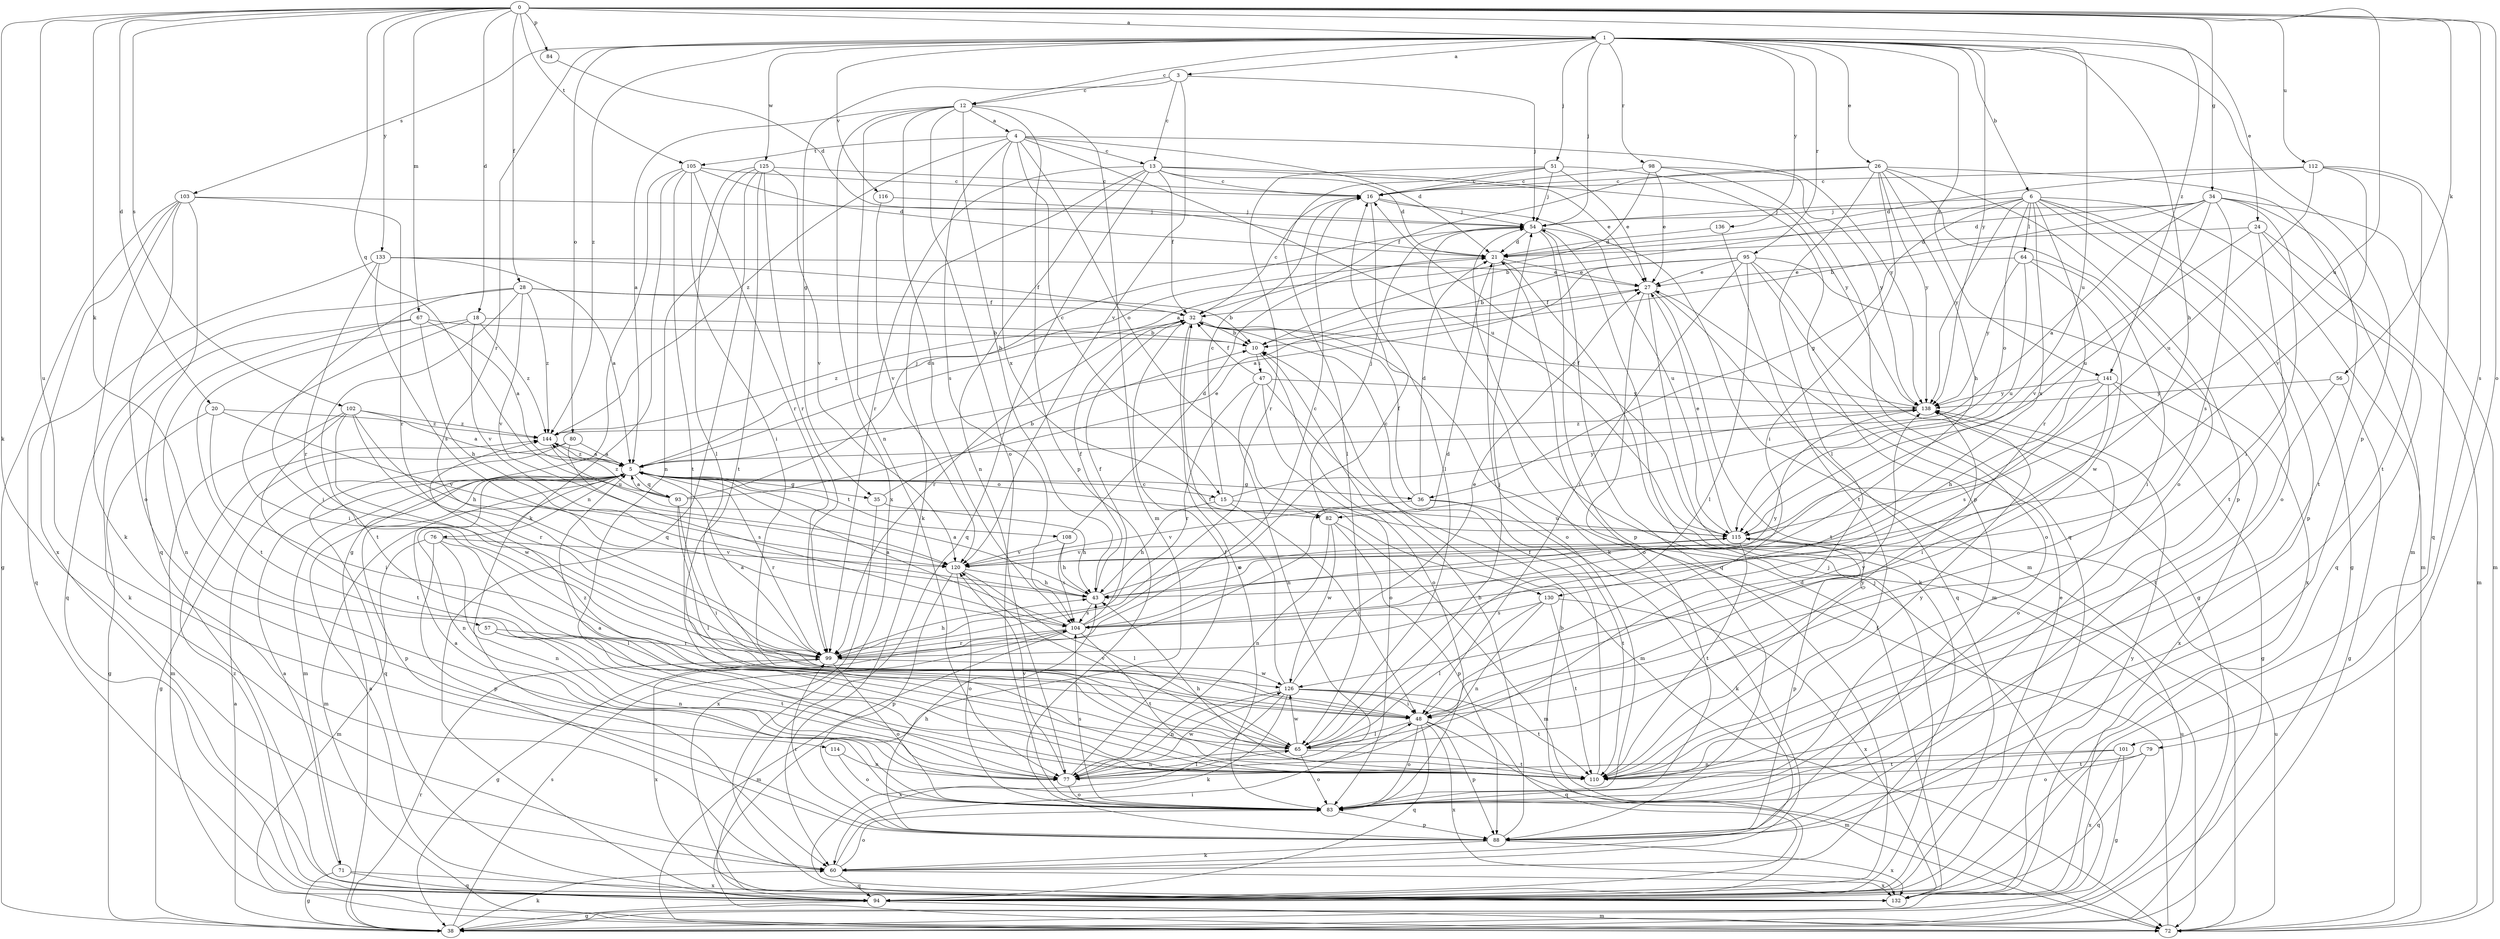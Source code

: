 strict digraph  {
0;
1;
3;
4;
5;
6;
10;
12;
13;
15;
16;
18;
20;
21;
24;
26;
27;
28;
32;
34;
35;
36;
38;
43;
47;
48;
51;
54;
56;
57;
60;
64;
65;
67;
71;
72;
76;
77;
79;
80;
82;
83;
84;
88;
93;
94;
95;
98;
99;
101;
102;
103;
104;
105;
108;
110;
112;
114;
115;
116;
120;
125;
126;
130;
132;
133;
136;
138;
141;
144;
0 -> 1  [label=a];
0 -> 18  [label=d];
0 -> 20  [label=d];
0 -> 28  [label=f];
0 -> 34  [label=g];
0 -> 56  [label=k];
0 -> 57  [label=k];
0 -> 60  [label=k];
0 -> 67  [label=m];
0 -> 79  [label=o];
0 -> 84  [label=p];
0 -> 93  [label=q];
0 -> 101  [label=s];
0 -> 102  [label=s];
0 -> 105  [label=t];
0 -> 112  [label=u];
0 -> 114  [label=u];
0 -> 115  [label=u];
0 -> 133  [label=y];
0 -> 141  [label=z];
1 -> 3  [label=a];
1 -> 6  [label=b];
1 -> 12  [label=c];
1 -> 24  [label=e];
1 -> 26  [label=e];
1 -> 43  [label=h];
1 -> 51  [label=j];
1 -> 54  [label=j];
1 -> 80  [label=o];
1 -> 88  [label=p];
1 -> 95  [label=r];
1 -> 98  [label=r];
1 -> 99  [label=r];
1 -> 103  [label=s];
1 -> 115  [label=u];
1 -> 116  [label=v];
1 -> 125  [label=w];
1 -> 136  [label=y];
1 -> 138  [label=y];
1 -> 141  [label=z];
1 -> 144  [label=z];
3 -> 12  [label=c];
3 -> 13  [label=c];
3 -> 35  [label=g];
3 -> 54  [label=j];
3 -> 120  [label=v];
4 -> 13  [label=c];
4 -> 15  [label=c];
4 -> 21  [label=d];
4 -> 82  [label=o];
4 -> 104  [label=s];
4 -> 105  [label=t];
4 -> 115  [label=u];
4 -> 130  [label=x];
4 -> 138  [label=y];
4 -> 144  [label=z];
5 -> 15  [label=c];
5 -> 21  [label=d];
5 -> 35  [label=g];
5 -> 36  [label=g];
5 -> 71  [label=m];
5 -> 72  [label=m];
5 -> 76  [label=n];
5 -> 77  [label=n];
5 -> 82  [label=o];
5 -> 88  [label=p];
5 -> 93  [label=q];
5 -> 99  [label=r];
5 -> 108  [label=t];
5 -> 144  [label=z];
6 -> 10  [label=b];
6 -> 36  [label=g];
6 -> 38  [label=g];
6 -> 54  [label=j];
6 -> 64  [label=l];
6 -> 72  [label=m];
6 -> 82  [label=o];
6 -> 83  [label=o];
6 -> 88  [label=p];
6 -> 99  [label=r];
6 -> 130  [label=x];
6 -> 138  [label=y];
10 -> 47  [label=i];
10 -> 83  [label=o];
12 -> 4  [label=a];
12 -> 5  [label=a];
12 -> 43  [label=h];
12 -> 72  [label=m];
12 -> 77  [label=n];
12 -> 83  [label=o];
12 -> 88  [label=p];
12 -> 104  [label=s];
12 -> 132  [label=x];
13 -> 16  [label=c];
13 -> 21  [label=d];
13 -> 27  [label=e];
13 -> 32  [label=f];
13 -> 60  [label=k];
13 -> 77  [label=n];
13 -> 94  [label=q];
13 -> 99  [label=r];
13 -> 138  [label=y];
15 -> 16  [label=c];
15 -> 43  [label=h];
15 -> 48  [label=i];
15 -> 115  [label=u];
15 -> 138  [label=y];
16 -> 54  [label=j];
16 -> 65  [label=l];
16 -> 72  [label=m];
18 -> 10  [label=b];
18 -> 48  [label=i];
18 -> 110  [label=t];
18 -> 120  [label=v];
18 -> 144  [label=z];
20 -> 38  [label=g];
20 -> 48  [label=i];
20 -> 120  [label=v];
20 -> 144  [label=z];
21 -> 27  [label=e];
21 -> 72  [label=m];
21 -> 83  [label=o];
24 -> 21  [label=d];
24 -> 72  [label=m];
24 -> 94  [label=q];
24 -> 110  [label=t];
24 -> 120  [label=v];
26 -> 16  [label=c];
26 -> 32  [label=f];
26 -> 43  [label=h];
26 -> 48  [label=i];
26 -> 65  [label=l];
26 -> 72  [label=m];
26 -> 83  [label=o];
26 -> 88  [label=p];
26 -> 138  [label=y];
27 -> 32  [label=f];
27 -> 60  [label=k];
27 -> 83  [label=o];
27 -> 94  [label=q];
27 -> 110  [label=t];
28 -> 10  [label=b];
28 -> 32  [label=f];
28 -> 48  [label=i];
28 -> 94  [label=q];
28 -> 110  [label=t];
28 -> 120  [label=v];
28 -> 144  [label=z];
32 -> 10  [label=b];
32 -> 16  [label=c];
32 -> 83  [label=o];
32 -> 99  [label=r];
32 -> 144  [label=z];
34 -> 5  [label=a];
34 -> 10  [label=b];
34 -> 21  [label=d];
34 -> 48  [label=i];
34 -> 54  [label=j];
34 -> 72  [label=m];
34 -> 104  [label=s];
34 -> 110  [label=t];
34 -> 115  [label=u];
35 -> 10  [label=b];
35 -> 43  [label=h];
35 -> 132  [label=x];
36 -> 21  [label=d];
36 -> 32  [label=f];
36 -> 60  [label=k];
36 -> 110  [label=t];
36 -> 120  [label=v];
38 -> 5  [label=a];
38 -> 54  [label=j];
38 -> 60  [label=k];
38 -> 99  [label=r];
38 -> 104  [label=s];
38 -> 115  [label=u];
43 -> 5  [label=a];
43 -> 32  [label=f];
43 -> 104  [label=s];
43 -> 115  [label=u];
47 -> 32  [label=f];
47 -> 72  [label=m];
47 -> 77  [label=n];
47 -> 83  [label=o];
47 -> 99  [label=r];
47 -> 138  [label=y];
48 -> 65  [label=l];
48 -> 72  [label=m];
48 -> 83  [label=o];
48 -> 88  [label=p];
48 -> 94  [label=q];
48 -> 132  [label=x];
48 -> 138  [label=y];
51 -> 16  [label=c];
51 -> 27  [label=e];
51 -> 54  [label=j];
51 -> 65  [label=l];
51 -> 88  [label=p];
51 -> 99  [label=r];
54 -> 21  [label=d];
54 -> 60  [label=k];
54 -> 88  [label=p];
54 -> 94  [label=q];
54 -> 115  [label=u];
56 -> 38  [label=g];
56 -> 110  [label=t];
56 -> 138  [label=y];
57 -> 77  [label=n];
57 -> 99  [label=r];
57 -> 110  [label=t];
60 -> 48  [label=i];
60 -> 83  [label=o];
60 -> 94  [label=q];
60 -> 132  [label=x];
64 -> 27  [label=e];
64 -> 48  [label=i];
64 -> 115  [label=u];
64 -> 126  [label=w];
64 -> 138  [label=y];
65 -> 54  [label=j];
65 -> 77  [label=n];
65 -> 83  [label=o];
65 -> 110  [label=t];
65 -> 120  [label=v];
65 -> 126  [label=w];
65 -> 138  [label=y];
65 -> 144  [label=z];
67 -> 5  [label=a];
67 -> 10  [label=b];
67 -> 43  [label=h];
67 -> 60  [label=k];
67 -> 77  [label=n];
71 -> 5  [label=a];
71 -> 38  [label=g];
71 -> 94  [label=q];
71 -> 132  [label=x];
72 -> 32  [label=f];
72 -> 115  [label=u];
76 -> 65  [label=l];
76 -> 72  [label=m];
76 -> 77  [label=n];
76 -> 88  [label=p];
76 -> 120  [label=v];
77 -> 32  [label=f];
77 -> 65  [label=l];
77 -> 83  [label=o];
77 -> 120  [label=v];
77 -> 126  [label=w];
79 -> 83  [label=o];
79 -> 94  [label=q];
79 -> 110  [label=t];
80 -> 5  [label=a];
80 -> 38  [label=g];
80 -> 94  [label=q];
80 -> 104  [label=s];
82 -> 54  [label=j];
82 -> 72  [label=m];
82 -> 77  [label=n];
82 -> 88  [label=p];
82 -> 126  [label=w];
83 -> 5  [label=a];
83 -> 88  [label=p];
83 -> 104  [label=s];
84 -> 21  [label=d];
88 -> 10  [label=b];
88 -> 43  [label=h];
88 -> 60  [label=k];
88 -> 99  [label=r];
88 -> 132  [label=x];
93 -> 5  [label=a];
93 -> 27  [label=e];
93 -> 48  [label=i];
93 -> 54  [label=j];
93 -> 65  [label=l];
93 -> 144  [label=z];
94 -> 5  [label=a];
94 -> 10  [label=b];
94 -> 27  [label=e];
94 -> 38  [label=g];
94 -> 54  [label=j];
94 -> 72  [label=m];
94 -> 144  [label=z];
95 -> 5  [label=a];
95 -> 10  [label=b];
95 -> 27  [label=e];
95 -> 38  [label=g];
95 -> 48  [label=i];
95 -> 65  [label=l];
95 -> 83  [label=o];
95 -> 132  [label=x];
98 -> 5  [label=a];
98 -> 16  [label=c];
98 -> 27  [label=e];
98 -> 94  [label=q];
98 -> 138  [label=y];
99 -> 5  [label=a];
99 -> 16  [label=c];
99 -> 21  [label=d];
99 -> 43  [label=h];
99 -> 83  [label=o];
99 -> 126  [label=w];
99 -> 132  [label=x];
101 -> 38  [label=g];
101 -> 77  [label=n];
101 -> 110  [label=t];
101 -> 132  [label=x];
102 -> 5  [label=a];
102 -> 43  [label=h];
102 -> 72  [label=m];
102 -> 99  [label=r];
102 -> 110  [label=t];
102 -> 126  [label=w];
102 -> 144  [label=z];
103 -> 38  [label=g];
103 -> 54  [label=j];
103 -> 60  [label=k];
103 -> 83  [label=o];
103 -> 94  [label=q];
103 -> 99  [label=r];
103 -> 132  [label=x];
104 -> 5  [label=a];
104 -> 16  [label=c];
104 -> 32  [label=f];
104 -> 38  [label=g];
104 -> 72  [label=m];
104 -> 99  [label=r];
104 -> 110  [label=t];
104 -> 138  [label=y];
105 -> 16  [label=c];
105 -> 21  [label=d];
105 -> 38  [label=g];
105 -> 48  [label=i];
105 -> 60  [label=k];
105 -> 99  [label=r];
105 -> 110  [label=t];
108 -> 21  [label=d];
108 -> 43  [label=h];
108 -> 104  [label=s];
108 -> 120  [label=v];
110 -> 5  [label=a];
110 -> 32  [label=f];
110 -> 43  [label=h];
110 -> 138  [label=y];
112 -> 16  [label=c];
112 -> 21  [label=d];
112 -> 94  [label=q];
112 -> 110  [label=t];
112 -> 115  [label=u];
112 -> 120  [label=v];
114 -> 77  [label=n];
114 -> 83  [label=o];
115 -> 16  [label=c];
115 -> 27  [label=e];
115 -> 88  [label=p];
115 -> 110  [label=t];
115 -> 120  [label=v];
116 -> 54  [label=j];
116 -> 120  [label=v];
120 -> 43  [label=h];
120 -> 65  [label=l];
120 -> 83  [label=o];
120 -> 88  [label=p];
125 -> 16  [label=c];
125 -> 65  [label=l];
125 -> 77  [label=n];
125 -> 94  [label=q];
125 -> 99  [label=r];
125 -> 110  [label=t];
125 -> 120  [label=v];
126 -> 27  [label=e];
126 -> 32  [label=f];
126 -> 48  [label=i];
126 -> 60  [label=k];
126 -> 77  [label=n];
126 -> 94  [label=q];
126 -> 110  [label=t];
126 -> 132  [label=x];
130 -> 65  [label=l];
130 -> 77  [label=n];
130 -> 104  [label=s];
130 -> 110  [label=t];
130 -> 132  [label=x];
132 -> 21  [label=d];
132 -> 138  [label=y];
133 -> 5  [label=a];
133 -> 27  [label=e];
133 -> 32  [label=f];
133 -> 94  [label=q];
133 -> 99  [label=r];
133 -> 104  [label=s];
136 -> 21  [label=d];
136 -> 110  [label=t];
138 -> 32  [label=f];
138 -> 83  [label=o];
138 -> 144  [label=z];
141 -> 38  [label=g];
141 -> 43  [label=h];
141 -> 48  [label=i];
141 -> 104  [label=s];
141 -> 132  [label=x];
141 -> 138  [label=y];
144 -> 5  [label=a];
144 -> 115  [label=u];
}
